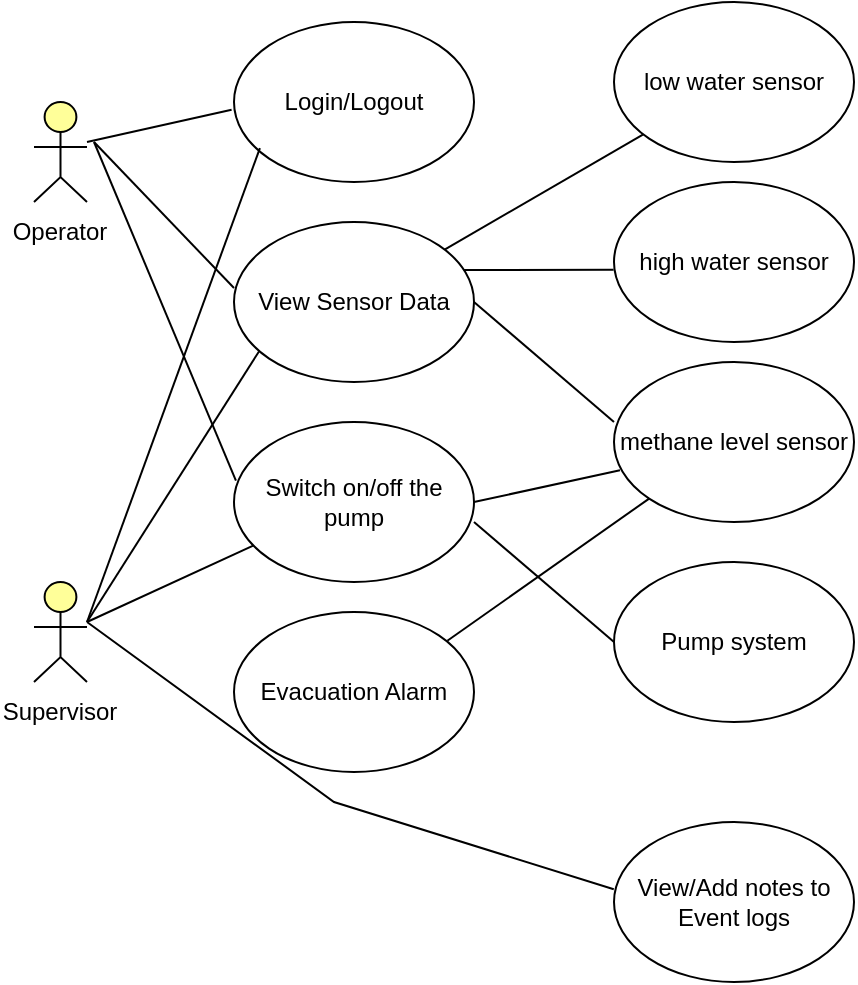 <mxfile version="23.1.1" type="github">
  <diagram name="Page-1" id="mc9bI3C520gTaEymOS_p">
    <mxGraphModel dx="896" dy="615" grid="1" gridSize="10" guides="1" tooltips="1" connect="1" arrows="1" fold="1" page="1" pageScale="1" pageWidth="1654" pageHeight="1169" math="0" shadow="0">
      <root>
        <mxCell id="0" />
        <mxCell id="1" parent="0" />
        <mxCell id="8BUuhiwR4jJxFcgMLjju-2" value="" style="html=1;outlineConnect=0;whiteSpace=wrap;fillColor=#ffff99;verticalLabelPosition=bottom;verticalAlign=top;align=center;shape=mxgraph.archimate3.actor;" parent="1" vertex="1">
          <mxGeometry x="60" y="170" width="26.5" height="50" as="geometry" />
        </mxCell>
        <mxCell id="8BUuhiwR4jJxFcgMLjju-3" value="Operator" style="text;html=1;align=center;verticalAlign=middle;whiteSpace=wrap;rounded=0;" parent="1" vertex="1">
          <mxGeometry x="43.25" y="220" width="60" height="30" as="geometry" />
        </mxCell>
        <mxCell id="8BUuhiwR4jJxFcgMLjju-4" value="Login/Logout" style="ellipse;whiteSpace=wrap;html=1;" parent="1" vertex="1">
          <mxGeometry x="160" y="130" width="120" height="80" as="geometry" />
        </mxCell>
        <mxCell id="8BUuhiwR4jJxFcgMLjju-5" value="View Sensor Data" style="ellipse;whiteSpace=wrap;html=1;" parent="1" vertex="1">
          <mxGeometry x="160" y="230" width="120" height="80" as="geometry" />
        </mxCell>
        <mxCell id="8BUuhiwR4jJxFcgMLjju-6" value="Switch on/off the pump" style="ellipse;whiteSpace=wrap;html=1;" parent="1" vertex="1">
          <mxGeometry x="160" y="330" width="120" height="80" as="geometry" />
        </mxCell>
        <mxCell id="8BUuhiwR4jJxFcgMLjju-7" value="high water sensor" style="ellipse;whiteSpace=wrap;html=1;" parent="1" vertex="1">
          <mxGeometry x="350" y="210" width="120" height="80" as="geometry" />
        </mxCell>
        <mxCell id="8BUuhiwR4jJxFcgMLjju-8" value="low water sensor" style="ellipse;whiteSpace=wrap;html=1;" parent="1" vertex="1">
          <mxGeometry x="350" y="120" width="120" height="80" as="geometry" />
        </mxCell>
        <mxCell id="8BUuhiwR4jJxFcgMLjju-9" value="methane level sensor" style="ellipse;whiteSpace=wrap;html=1;" parent="1" vertex="1">
          <mxGeometry x="350" y="300" width="120" height="80" as="geometry" />
        </mxCell>
        <mxCell id="8BUuhiwR4jJxFcgMLjju-10" value="Pump system" style="ellipse;whiteSpace=wrap;html=1;" parent="1" vertex="1">
          <mxGeometry x="350" y="400" width="120" height="80" as="geometry" />
        </mxCell>
        <mxCell id="8BUuhiwR4jJxFcgMLjju-12" value="" style="endArrow=none;html=1;rounded=0;endFill=0;" parent="1" source="8BUuhiwR4jJxFcgMLjju-8" target="8BUuhiwR4jJxFcgMLjju-5" edge="1">
          <mxGeometry width="50" height="50" relative="1" as="geometry">
            <mxPoint x="380" y="300" as="sourcePoint" />
            <mxPoint x="430" y="250" as="targetPoint" />
          </mxGeometry>
        </mxCell>
        <mxCell id="8BUuhiwR4jJxFcgMLjju-13" value="" style="endArrow=none;html=1;rounded=0;exitX=-0.002;exitY=0.548;exitDx=0;exitDy=0;exitPerimeter=0;endFill=0;" parent="1" source="8BUuhiwR4jJxFcgMLjju-7" edge="1">
          <mxGeometry width="50" height="50" relative="1" as="geometry">
            <mxPoint x="375" y="196" as="sourcePoint" />
            <mxPoint x="275" y="254" as="targetPoint" />
          </mxGeometry>
        </mxCell>
        <mxCell id="8BUuhiwR4jJxFcgMLjju-14" value="" style="endArrow=none;html=1;rounded=0;exitX=0;exitY=0.375;exitDx=0;exitDy=0;exitPerimeter=0;entryX=1;entryY=0.5;entryDx=0;entryDy=0;endFill=0;" parent="1" source="8BUuhiwR4jJxFcgMLjju-9" target="8BUuhiwR4jJxFcgMLjju-5" edge="1">
          <mxGeometry width="50" height="50" relative="1" as="geometry">
            <mxPoint x="385" y="206" as="sourcePoint" />
            <mxPoint x="285" y="264" as="targetPoint" />
          </mxGeometry>
        </mxCell>
        <mxCell id="8BUuhiwR4jJxFcgMLjju-15" value="" style="endArrow=none;html=1;rounded=0;exitX=0;exitY=0.375;exitDx=0;exitDy=0;exitPerimeter=0;entryX=1;entryY=0.5;entryDx=0;entryDy=0;endFill=0;" parent="1" edge="1">
          <mxGeometry width="50" height="50" relative="1" as="geometry">
            <mxPoint x="350" y="440" as="sourcePoint" />
            <mxPoint x="280" y="380" as="targetPoint" />
          </mxGeometry>
        </mxCell>
        <mxCell id="8BUuhiwR4jJxFcgMLjju-16" value="" style="endArrow=none;html=1;rounded=0;exitX=-0.01;exitY=0.548;exitDx=0;exitDy=0;exitPerimeter=0;entryX=1;entryY=0.5;entryDx=0;entryDy=0;endFill=0;" parent="1" source="8BUuhiwR4jJxFcgMLjju-4" edge="1">
          <mxGeometry width="50" height="50" relative="1" as="geometry">
            <mxPoint x="156.5" y="250" as="sourcePoint" />
            <mxPoint x="86.5" y="190" as="targetPoint" />
          </mxGeometry>
        </mxCell>
        <mxCell id="8BUuhiwR4jJxFcgMLjju-17" value="" style="endArrow=none;html=1;rounded=0;endFill=0;" parent="1" edge="1">
          <mxGeometry width="50" height="50" relative="1" as="geometry">
            <mxPoint x="160" y="263" as="sourcePoint" />
            <mxPoint x="90" y="190" as="targetPoint" />
          </mxGeometry>
        </mxCell>
        <mxCell id="8BUuhiwR4jJxFcgMLjju-18" value="" style="endArrow=none;html=1;rounded=0;exitX=0.008;exitY=0.366;exitDx=0;exitDy=0;exitPerimeter=0;endFill=0;" parent="1" source="8BUuhiwR4jJxFcgMLjju-6" edge="1">
          <mxGeometry width="50" height="50" relative="1" as="geometry">
            <mxPoint x="159" y="204" as="sourcePoint" />
            <mxPoint x="90" y="190" as="targetPoint" />
          </mxGeometry>
        </mxCell>
        <mxCell id="8BUuhiwR4jJxFcgMLjju-19" value="" style="html=1;outlineConnect=0;whiteSpace=wrap;fillColor=#ffff99;verticalLabelPosition=bottom;verticalAlign=top;align=center;shape=mxgraph.archimate3.actor;" parent="1" vertex="1">
          <mxGeometry x="60" y="410" width="26.5" height="50" as="geometry" />
        </mxCell>
        <mxCell id="8BUuhiwR4jJxFcgMLjju-20" value="Supervisor" style="text;html=1;align=center;verticalAlign=middle;whiteSpace=wrap;rounded=0;" parent="1" vertex="1">
          <mxGeometry x="43.25" y="460" width="60" height="30" as="geometry" />
        </mxCell>
        <mxCell id="8BUuhiwR4jJxFcgMLjju-21" value="" style="endArrow=none;html=1;rounded=0;entryX=0.108;entryY=0.788;entryDx=0;entryDy=0;entryPerimeter=0;" parent="1" target="8BUuhiwR4jJxFcgMLjju-4" edge="1">
          <mxGeometry width="50" height="50" relative="1" as="geometry">
            <mxPoint x="86.5" y="430" as="sourcePoint" />
            <mxPoint x="136.5" y="380" as="targetPoint" />
          </mxGeometry>
        </mxCell>
        <mxCell id="8BUuhiwR4jJxFcgMLjju-22" value="" style="endArrow=none;html=1;rounded=0;entryX=0.104;entryY=0.809;entryDx=0;entryDy=0;entryPerimeter=0;" parent="1" target="8BUuhiwR4jJxFcgMLjju-5" edge="1">
          <mxGeometry width="50" height="50" relative="1" as="geometry">
            <mxPoint x="86.5" y="430" as="sourcePoint" />
            <mxPoint x="136.5" y="380" as="targetPoint" />
          </mxGeometry>
        </mxCell>
        <mxCell id="8BUuhiwR4jJxFcgMLjju-23" value="" style="endArrow=none;html=1;rounded=0;entryX=0.08;entryY=0.773;entryDx=0;entryDy=0;entryPerimeter=0;" parent="1" target="8BUuhiwR4jJxFcgMLjju-6" edge="1">
          <mxGeometry width="50" height="50" relative="1" as="geometry">
            <mxPoint x="86.5" y="430" as="sourcePoint" />
            <mxPoint x="136.5" y="380" as="targetPoint" />
          </mxGeometry>
        </mxCell>
        <mxCell id="8BUuhiwR4jJxFcgMLjju-24" value="Evacuation Alarm" style="ellipse;whiteSpace=wrap;html=1;" parent="1" vertex="1">
          <mxGeometry x="160" y="425" width="120" height="80" as="geometry" />
        </mxCell>
        <mxCell id="8BUuhiwR4jJxFcgMLjju-25" value="" style="endArrow=none;html=1;rounded=0;entryX=0;entryY=1;entryDx=0;entryDy=0;exitX=0.889;exitY=0.18;exitDx=0;exitDy=0;exitPerimeter=0;" parent="1" source="8BUuhiwR4jJxFcgMLjju-24" target="8BUuhiwR4jJxFcgMLjju-9" edge="1">
          <mxGeometry width="50" height="50" relative="1" as="geometry">
            <mxPoint x="270" y="480" as="sourcePoint" />
            <mxPoint x="320" y="430" as="targetPoint" />
          </mxGeometry>
        </mxCell>
        <mxCell id="8BUuhiwR4jJxFcgMLjju-26" value="" style="endArrow=none;html=1;rounded=0;entryX=0.025;entryY=0.677;entryDx=0;entryDy=0;entryPerimeter=0;exitX=1;exitY=0.5;exitDx=0;exitDy=0;" parent="1" source="8BUuhiwR4jJxFcgMLjju-6" target="8BUuhiwR4jJxFcgMLjju-9" edge="1">
          <mxGeometry width="50" height="50" relative="1" as="geometry">
            <mxPoint x="270" y="370" as="sourcePoint" />
            <mxPoint x="320" y="320" as="targetPoint" />
          </mxGeometry>
        </mxCell>
        <mxCell id="8BUuhiwR4jJxFcgMLjju-27" value="&lt;div&gt;View/Add notes to Event logs&lt;/div&gt;" style="ellipse;whiteSpace=wrap;html=1;" parent="1" vertex="1">
          <mxGeometry x="350" y="530" width="120" height="80" as="geometry" />
        </mxCell>
        <mxCell id="8BUuhiwR4jJxFcgMLjju-28" value="" style="endArrow=none;html=1;rounded=0;entryX=-0.001;entryY=0.42;entryDx=0;entryDy=0;entryPerimeter=0;" parent="1" target="8BUuhiwR4jJxFcgMLjju-27" edge="1">
          <mxGeometry width="50" height="50" relative="1" as="geometry">
            <mxPoint x="86.5" y="430" as="sourcePoint" />
            <mxPoint x="136.5" y="380" as="targetPoint" />
            <Array as="points">
              <mxPoint x="210" y="520" />
            </Array>
          </mxGeometry>
        </mxCell>
      </root>
    </mxGraphModel>
  </diagram>
</mxfile>
